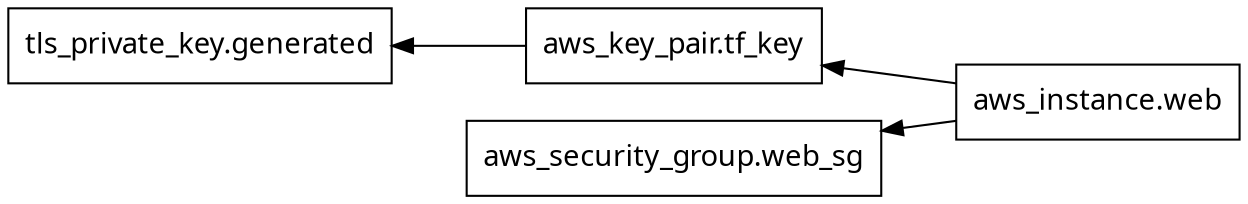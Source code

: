 digraph G {
  rankdir = "RL";
  node [shape = rect, fontname = "sans-serif"];
  "aws_instance.web" [label="aws_instance.web"];
  "aws_key_pair.tf_key" [label="aws_key_pair.tf_key"];
  "aws_security_group.web_sg" [label="aws_security_group.web_sg"];
  "tls_private_key.generated" [label="tls_private_key.generated"];
  "aws_instance.web" -> "aws_key_pair.tf_key";
  "aws_instance.web" -> "aws_security_group.web_sg";
  "aws_key_pair.tf_key" -> "tls_private_key.generated";
}

